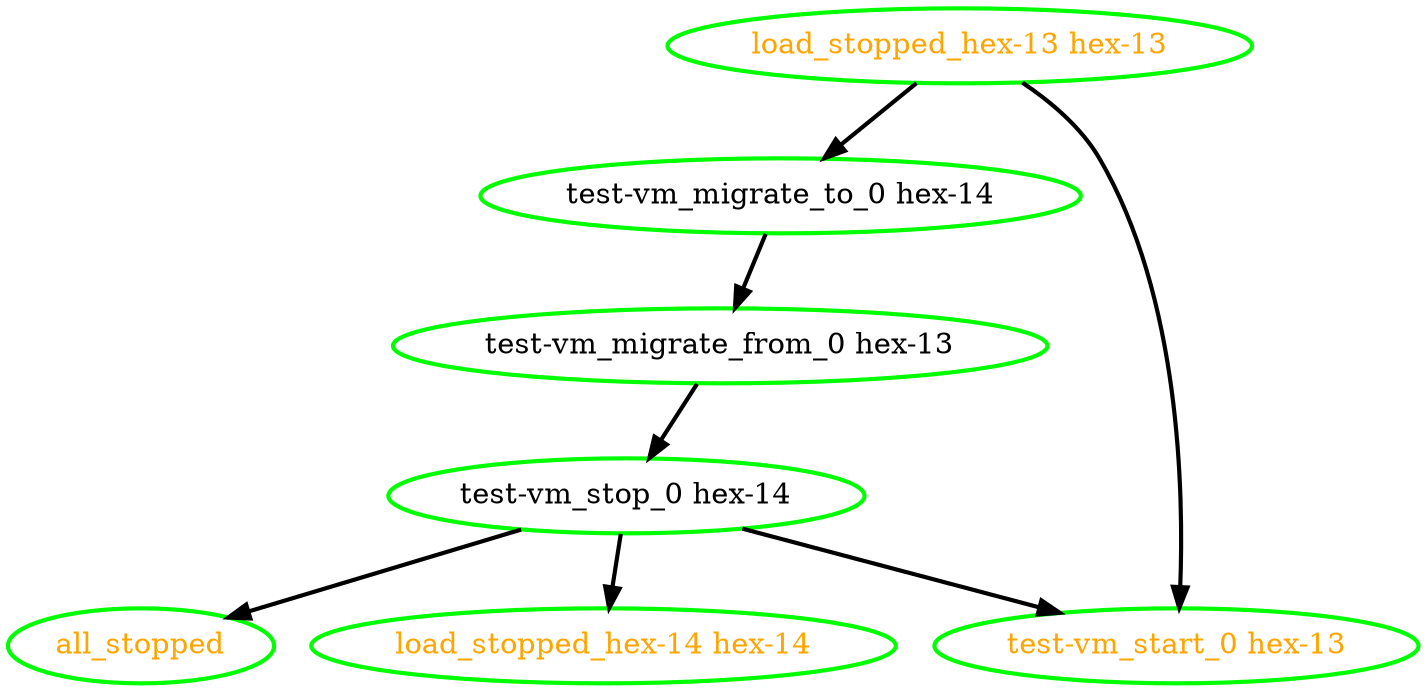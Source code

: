 digraph "g" {
"all_stopped" [ style=bold color="green" fontcolor="orange" ]
"load_stopped_hex-13 hex-13" -> "test-vm_migrate_to_0 hex-14" [ style = bold]
"load_stopped_hex-13 hex-13" -> "test-vm_start_0 hex-13" [ style = bold]
"load_stopped_hex-13 hex-13" [ style=bold color="green" fontcolor="orange" ]
"load_stopped_hex-14 hex-14" [ style=bold color="green" fontcolor="orange" ]
"test-vm_migrate_from_0 hex-13" -> "test-vm_stop_0 hex-14" [ style = bold]
"test-vm_migrate_from_0 hex-13" [ style=bold color="green" fontcolor="black" ]
"test-vm_migrate_to_0 hex-14" -> "test-vm_migrate_from_0 hex-13" [ style = bold]
"test-vm_migrate_to_0 hex-14" [ style=bold color="green" fontcolor="black" ]
"test-vm_start_0 hex-13" [ style=bold color="green" fontcolor="orange" ]
"test-vm_stop_0 hex-14" -> "all_stopped" [ style = bold]
"test-vm_stop_0 hex-14" -> "load_stopped_hex-14 hex-14" [ style = bold]
"test-vm_stop_0 hex-14" -> "test-vm_start_0 hex-13" [ style = bold]
"test-vm_stop_0 hex-14" [ style=bold color="green" fontcolor="black" ]
}
